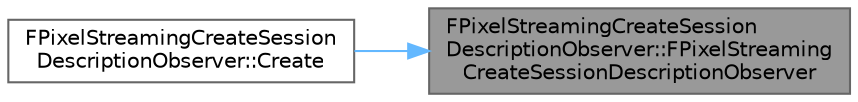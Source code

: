 digraph "FPixelStreamingCreateSessionDescriptionObserver::FPixelStreamingCreateSessionDescriptionObserver"
{
 // INTERACTIVE_SVG=YES
 // LATEX_PDF_SIZE
  bgcolor="transparent";
  edge [fontname=Helvetica,fontsize=10,labelfontname=Helvetica,labelfontsize=10];
  node [fontname=Helvetica,fontsize=10,shape=box,height=0.2,width=0.4];
  rankdir="RL";
  Node1 [id="Node000001",label="FPixelStreamingCreateSession\lDescriptionObserver::FPixelStreaming\lCreateSessionDescriptionObserver",height=0.2,width=0.4,color="gray40", fillcolor="grey60", style="filled", fontcolor="black",tooltip=" "];
  Node1 -> Node2 [id="edge1_Node000001_Node000002",dir="back",color="steelblue1",style="solid",tooltip=" "];
  Node2 [id="Node000002",label="FPixelStreamingCreateSession\lDescriptionObserver::Create",height=0.2,width=0.4,color="grey40", fillcolor="white", style="filled",URL="$d1/d61/classFPixelStreamingCreateSessionDescriptionObserver.html#acff33f8199c973b60eb9b0fd8b5e88c6",tooltip=" "];
}
